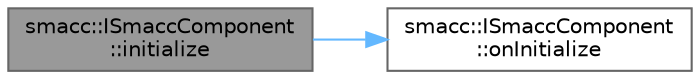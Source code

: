 digraph "smacc::ISmaccComponent::initialize"
{
 // LATEX_PDF_SIZE
  bgcolor="transparent";
  edge [fontname=Helvetica,fontsize=10,labelfontname=Helvetica,labelfontsize=10];
  node [fontname=Helvetica,fontsize=10,shape=box,height=0.2,width=0.4];
  rankdir="LR";
  Node1 [label="smacc::ISmaccComponent\l::initialize",height=0.2,width=0.4,color="gray40", fillcolor="grey60", style="filled", fontcolor="black",tooltip=" "];
  Node1 -> Node2 [color="steelblue1",style="solid"];
  Node2 [label="smacc::ISmaccComponent\l::onInitialize",height=0.2,width=0.4,color="grey40", fillcolor="white", style="filled",URL="$classsmacc_1_1ISmaccComponent.html#ae6f71d008db12553912e9436184b9e65",tooltip=" "];
}

